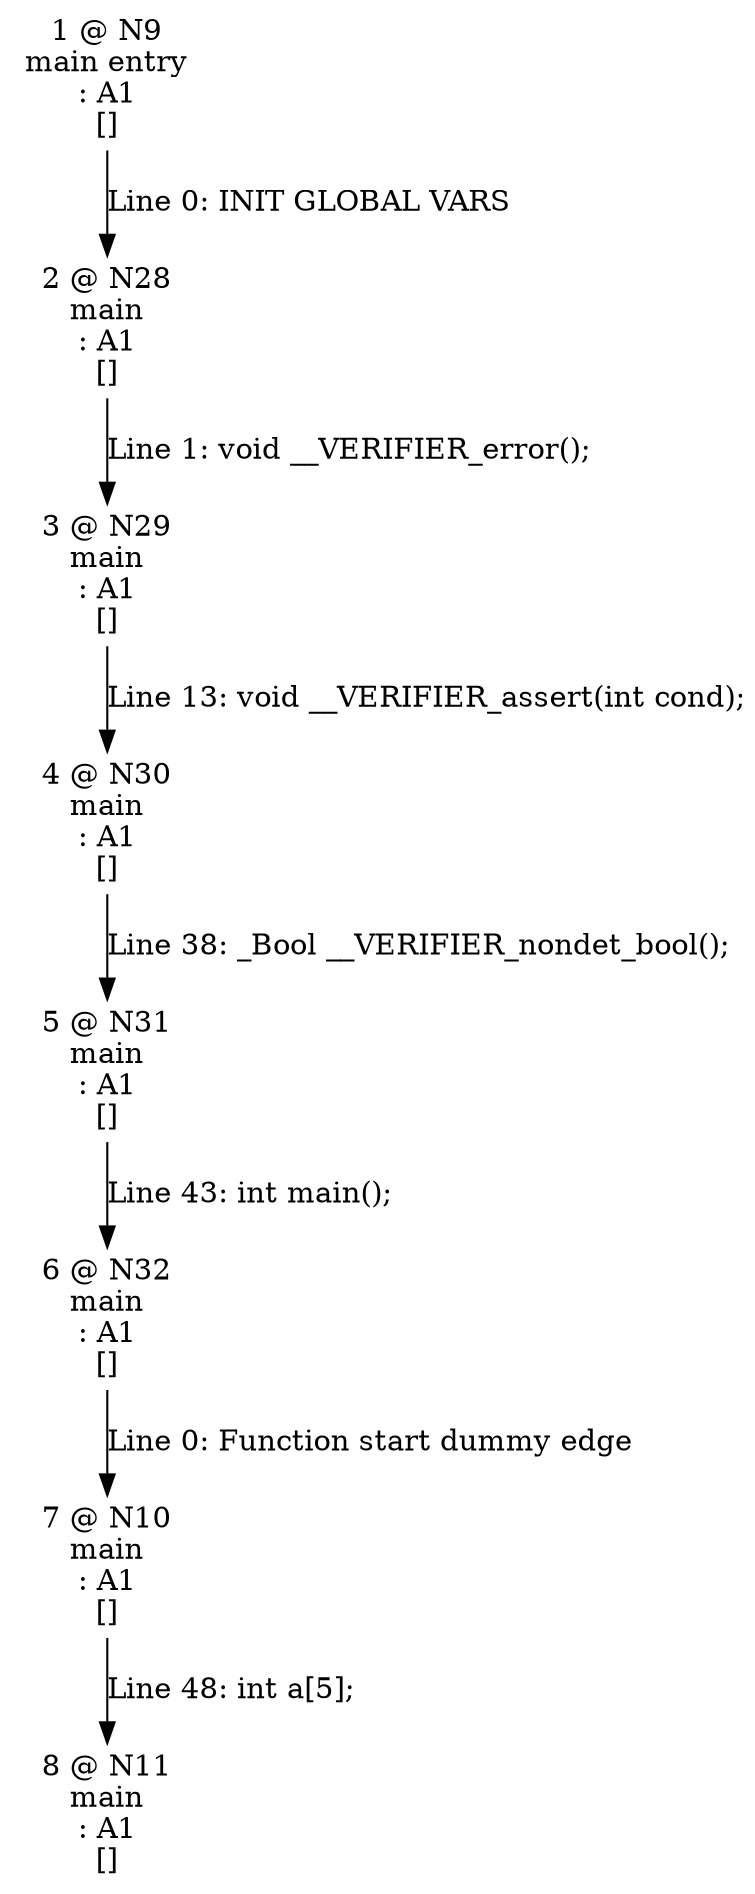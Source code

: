 digraph ARG {
node [style="filled" shape="box" color="white"]
1 [label="1 @ N9\nmain entry\n: A1\n[]" id="1"]
2 [label="2 @ N28\nmain\n: A1\n[]" id="2"]
3 [label="3 @ N29\nmain\n: A1\n[]" id="3"]
4 [label="4 @ N30\nmain\n: A1\n[]" id="4"]
5 [label="5 @ N31\nmain\n: A1\n[]" id="5"]
6 [label="6 @ N32\nmain\n: A1\n[]" id="6"]
7 [label="7 @ N10\nmain\n: A1\n[]" id="7"]
8 [label="8 @ N11\nmain\n: A1\n[]" id="8"]
1 -> 2 [label="Line 0: INIT GLOBAL VARS" id="1 -> 2"]
2 -> 3 [label="Line 1: void __VERIFIER_error();" id="2 -> 3"]
3 -> 4 [label="Line 13: void __VERIFIER_assert(int cond);" id="3 -> 4"]
4 -> 5 [label="Line 38: _Bool __VERIFIER_nondet_bool();" id="4 -> 5"]
5 -> 6 [label="Line 43: int main();" id="5 -> 6"]
6 -> 7 [label="Line 0: Function start dummy edge" id="6 -> 7"]
7 -> 8 [label="Line 48: int a[5];" id="7 -> 8"]
}
